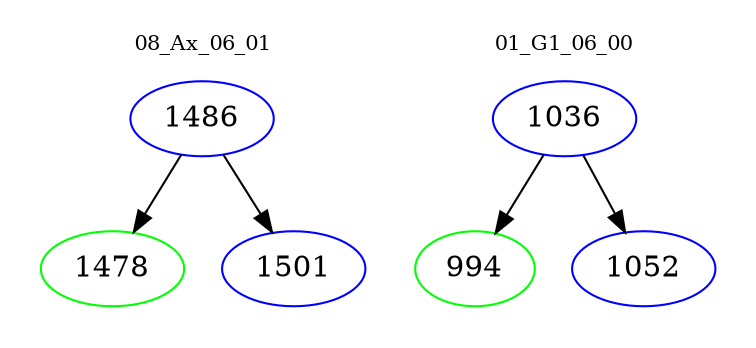 digraph{
subgraph cluster_0 {
color = white
label = "08_Ax_06_01";
fontsize=10;
T0_1486 [label="1486", color="blue"]
T0_1486 -> T0_1478 [color="black"]
T0_1478 [label="1478", color="green"]
T0_1486 -> T0_1501 [color="black"]
T0_1501 [label="1501", color="blue"]
}
subgraph cluster_1 {
color = white
label = "01_G1_06_00";
fontsize=10;
T1_1036 [label="1036", color="blue"]
T1_1036 -> T1_994 [color="black"]
T1_994 [label="994", color="green"]
T1_1036 -> T1_1052 [color="black"]
T1_1052 [label="1052", color="blue"]
}
}
